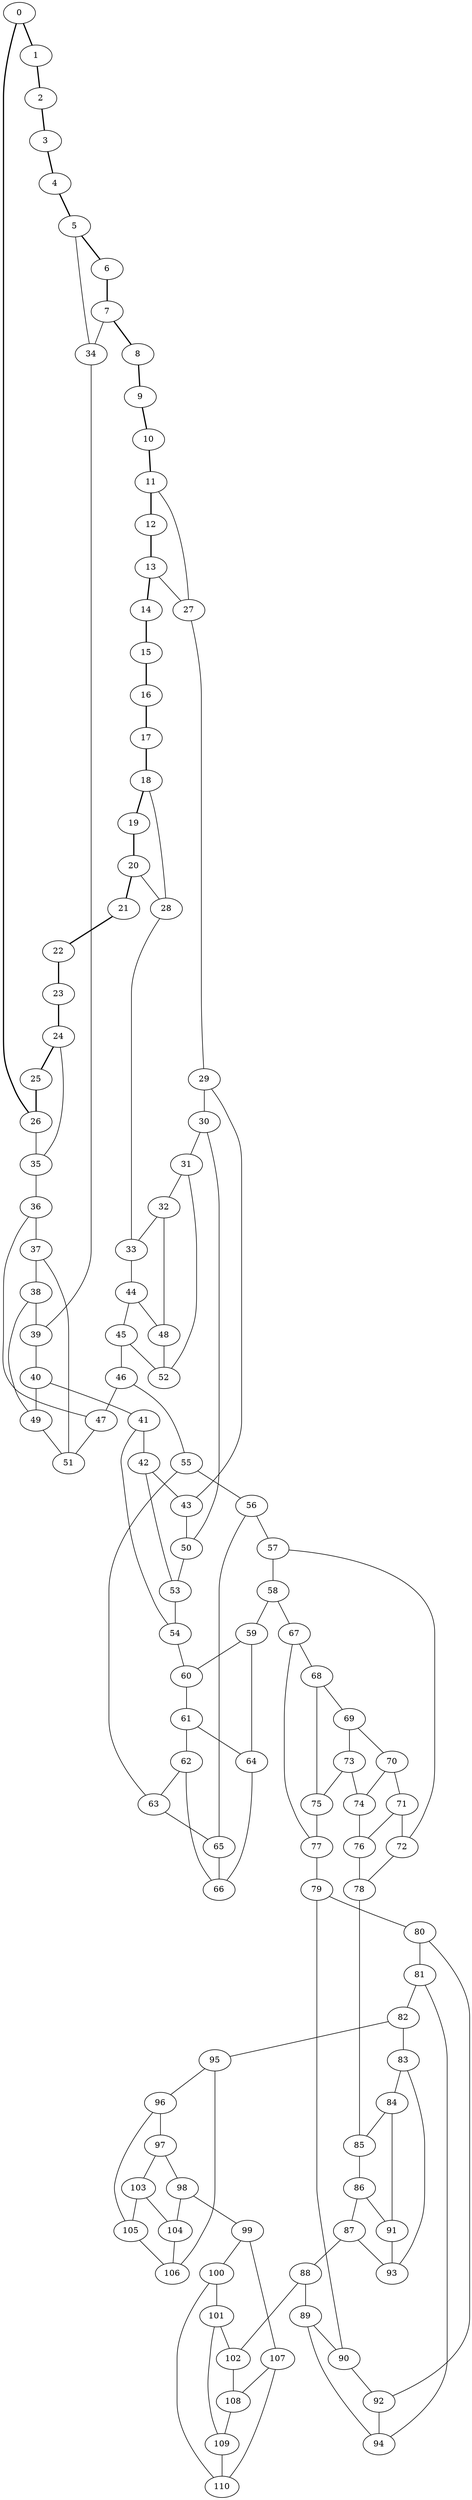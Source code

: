 //Inside of this graph isn't 3-connected
graph G {
0 [ pos = " 17.00,0.00!" ];
0 -- 1[style=bold];
0 -- 26[style=bold];
1 [ pos = " 16.54,3.92!" ];
1 -- 2[style=bold];
2 [ pos = " 15.19,7.63!" ];
2 -- 3[style=bold];
3 [ pos = " 13.02,10.93!" ];
3 -- 4[style=bold];
4 [ pos = " 10.15,13.64!" ];
4 -- 5[style=bold];
5 [ pos = " 6.73,15.61!" ];
5 -- 6[style=bold];
5 -- 34;
6 [ pos = " 2.95,16.74!" ];
6 -- 7[style=bold];
7 [ pos = " -0.99,16.97!" ];
7 -- 8[style=bold];
7 -- 34;
8 [ pos = " -4.88,16.29!" ];
8 -- 9[style=bold];
9 [ pos = " -8.50,14.72!" ];
9 -- 10[style=bold];
10 [ pos = " -11.67,12.37!" ];
10 -- 11[style=bold];
11 [ pos = " -14.20,9.34!" ];
11 -- 12[style=bold];
11 -- 27;
12 [ pos = " -15.97,5.81!" ];
12 -- 13[style=bold];
13 [ pos = " -16.89,1.97!" ];
13 -- 14[style=bold];
13 -- 27;
14 [ pos = " -16.89,-1.97!" ];
14 -- 15[style=bold];
15 [ pos = " -15.97,-5.81!" ];
15 -- 16[style=bold];
16 [ pos = " -14.20,-9.34!" ];
16 -- 17[style=bold];
17 [ pos = " -11.67,-12.37!" ];
17 -- 18[style=bold];
18 [ pos = " -8.50,-14.72!" ];
18 -- 19[style=bold];
18 -- 28;
19 [ pos = " -4.88,-16.29!" ];
19 -- 20[style=bold];
20 [ pos = " -0.99,-16.97!" ];
20 -- 21[style=bold];
20 -- 28;
21 [ pos = " 2.95,-16.74!" ];
21 -- 22[style=bold];
22 [ pos = " 6.73,-15.61!" ];
22 -- 23[style=bold];
23 [ pos = " 10.15,-13.64!" ];
23 -- 24[style=bold];
24 [ pos = " 13.02,-10.93!" ];
24 -- 25[style=bold];
24 -- 35;
25 [ pos = " 15.19,-7.63!" ];
25 -- 26[style=bold];
26 [ pos = " 16.54,-3.92!" ];
26 -- 35;
27 -- 29;
28 -- 33;
29 -- 30;
29 -- 43;
30 -- 31;
30 -- 50;
31 -- 32;
31 -- 52;
32 -- 33;
32 -- 48;
33 -- 44;
34 -- 39;
35 -- 36;
36 -- 37;
36 -- 47;
37 -- 38;
37 -- 51;
38 -- 39;
38 -- 49;
39 -- 40;
40 -- 41;
40 -- 49;
41 -- 42;
41 -- 54;
42 -- 43;
42 -- 53;
43 -- 50;
44 -- 45;
44 -- 48;
45 -- 46;
45 -- 52;
46 -- 47;
46 -- 55;
47 -- 51;
48 -- 52;
49 -- 51;
50 -- 53;
53 -- 54;
54 -- 60;
55 -- 56;
55 -- 63;
56 -- 57;
56 -- 65;
57 -- 58;
57 -- 72;
58 -- 59;
58 -- 67;
59 -- 60;
59 -- 64;
60 -- 61;
61 -- 62;
61 -- 64;
62 -- 63;
62 -- 66;
63 -- 65;
64 -- 66;
65 -- 66;
67 -- 68;
67 -- 77;
68 -- 69;
68 -- 75;
69 -- 70;
69 -- 73;
70 -- 71;
70 -- 74;
71 -- 72;
71 -- 76;
72 -- 78;
73 -- 74;
73 -- 75;
74 -- 76;
75 -- 77;
76 -- 78;
77 -- 79;
78 -- 85;
79 -- 80;
79 -- 90;
80 -- 81;
80 -- 92;
81 -- 82;
81 -- 94;
82 -- 83;
82 -- 95;
83 -- 84;
83 -- 93;
84 -- 85;
84 -- 91;
85 -- 86;
86 -- 87;
86 -- 91;
87 -- 88;
87 -- 93;
88 -- 89;
88 -- 102;
89 -- 90;
89 -- 94;
90 -- 92;
91 -- 93;
92 -- 94;
95 -- 96;
95 -- 106;
96 -- 97;
96 -- 105;
97 -- 98;
97 -- 103;
98 -- 99;
98 -- 104;
99 -- 100;
99 -- 107;
100 -- 101;
100 -- 110;
101 -- 102;
101 -- 109;
102 -- 108;
103 -- 104;
103 -- 105;
104 -- 106;
105 -- 106;
107 -- 108;
107 -- 110;
108 -- 109;
109 -- 110;
}
